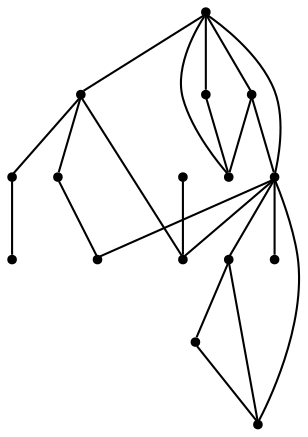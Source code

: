 graph {
  node [shape=point,comment="{\"directed\":false,\"doi\":\"10.1007/978-3-662-45803-7_18\",\"figure\":\"1\"}"]

  v0 [pos="912.2837765917591,759.3082863328293"]
  v1 [pos="924.0214156413218,818.3144060573271"]
  v2 [pos="912.2837765917591,877.3202713354269"]
  v3 [pos="710.784352326134,675.8605544975259"]
  v4 [pos="828.819443723087,960.7680031707304"]
  v5 [pos="878.8513178631125,927.3421431886342"]
  v6 [pos="878.8513178631125,709.282088890854"]
  v7 [pos="828.819443723087,675.8605544975259"]
  v8 [pos="769.8018662125319,664.1211610273699"]
  v9 [pos="769.8018662125319,972.5033254985163"]
  v10 [pos="710.7843523261341,960.7680031707304"]
  v11 [pos="660.7482789917217,709.282088890854"]
  v12 [pos="660.7482789917217,927.3421431886342"]
  v13 [pos="627.320019457462,759.3082863328293"]
  v14 [pos="627.320019457462,877.3202713354269"]
  v15 [pos="615.5781812135124,818.3144060573271"]

  v0 -- v1 [id="-1",pos="912.2837765917591,759.3082863328293 924.0214156413218,818.3144060573271 924.0214156413218,818.3144060573271 924.0214156413218,818.3144060573271"]
  v15 -- v12 [id="-2",pos="615.5781812135124,818.3144060573271 660.7482789917217,927.3421431886342 660.7482789917217,927.3421431886342 660.7482789917217,927.3421431886342"]
  v14 -- v15 [id="-3",pos="627.320019457462,877.3202713354269 615.5781812135124,818.3144060573271 615.5781812135124,818.3144060573271 615.5781812135124,818.3144060573271"]
  v13 -- v15 [id="-4",pos="627.320019457462,759.3082863328293 615.5781812135124,818.3144060573271 615.5781812135124,818.3144060573271 615.5781812135124,818.3144060573271"]
  v13 -- v2 [id="-5",pos="627.320019457462,759.3082863328293 912.2837765917591,877.3202713354269 912.2837765917591,877.3202713354269 912.2837765917591,877.3202713354269"]
  v12 -- v14 [id="-7",pos="660.7482789917217,927.3421431886342 627.320019457462,877.3202713354269 627.320019457462,877.3202713354269 627.320019457462,877.3202713354269"]
  v12 -- v13 [id="-8",pos="660.7482789917217,927.3421431886342 627.320019457462,759.3082863328293 627.320019457462,759.3082863328293 627.320019457462,759.3082863328293"]
  v12 -- v2 [id="-9",pos="660.7482789917217,927.3421431886342 912.2837765917591,877.3202713354269 912.2837765917591,877.3202713354269 912.2837765917591,877.3202713354269"]
  v12 -- v6 [id="-10",pos="660.7482789917217,927.3421431886342 878.8513178631125,709.282088890854 878.8513178631125,709.282088890854 878.8513178631125,709.282088890854"]
  v11 -- v3 [id="-12",pos="660.7482789917217,709.282088890854 710.784352326134,675.8605544975259 710.784352326134,675.8605544975259 710.784352326134,675.8605544975259"]
  v10 -- v4 [id="-13",pos="710.7843523261341,960.7680031707304 828.819443723087,960.7680031707304 828.819443723087,960.7680031707304 828.819443723087,960.7680031707304"]
  v10 -- v2 [id="-15",pos="710.7843523261341,960.7680031707304 912.2837765917591,877.3202713354269 912.2837765917591,877.3202713354269 912.2837765917591,877.3202713354269"]
  v9 -- v10 [id="-16",pos="769.8018662125319,972.5033254985163 710.7843523261341,960.7680031707304 710.7843523261341,960.7680031707304 710.7843523261341,960.7680031707304"]
  v4 -- v9 [id="-17",pos="828.819443723087,960.7680031707304 769.8018662125319,972.5033254985163 769.8018662125319,972.5033254985163 769.8018662125319,972.5033254985163"]
  v7 -- v8 [id="-18",pos="828.819443723087,675.8605544975259 769.8018662125319,664.1211610273699 769.8018662125319,664.1211610273699 769.8018662125319,664.1211610273699"]
  v6 -- v7 [id="-19",pos="878.8513178631125,709.282088890854 828.819443723087,675.8605544975259 828.819443723087,675.8605544975259 828.819443723087,675.8605544975259"]
  v6 -- v3 [id="-20",pos="878.8513178631125,709.282088890854 710.784352326134,675.8605544975259 710.784352326134,675.8605544975259 710.784352326134,675.8605544975259"]
  v6 -- v0 [id="-21",pos="878.8513178631125,709.282088890854 912.2837765917591,759.3082863328293 912.2837765917591,759.3082863328293 912.2837765917591,759.3082863328293"]
  v2 -- v5 [id="-25",pos="912.2837765917591,877.3202713354269 878.8513178631125,927.3421431886342 878.8513178631125,927.3421431886342 878.8513178631125,927.3421431886342"]
  v2 -- v1 [id="-26",pos="912.2837765917591,877.3202713354269 924.0214156413218,818.3144060573271 924.0214156413218,818.3144060573271 924.0214156413218,818.3144060573271"]
  v2 -- v4 [id="-27",pos="912.2837765917591,877.3202713354269 828.819443723087,960.7680031707304 828.819443723087,960.7680031707304 828.819443723087,960.7680031707304"]
  v2 -- v3 [id="-28",pos="912.2837765917591,877.3202713354269 710.784352326134,675.8605544975259 710.784352326134,675.8605544975259 710.784352326134,675.8605544975259"]
}